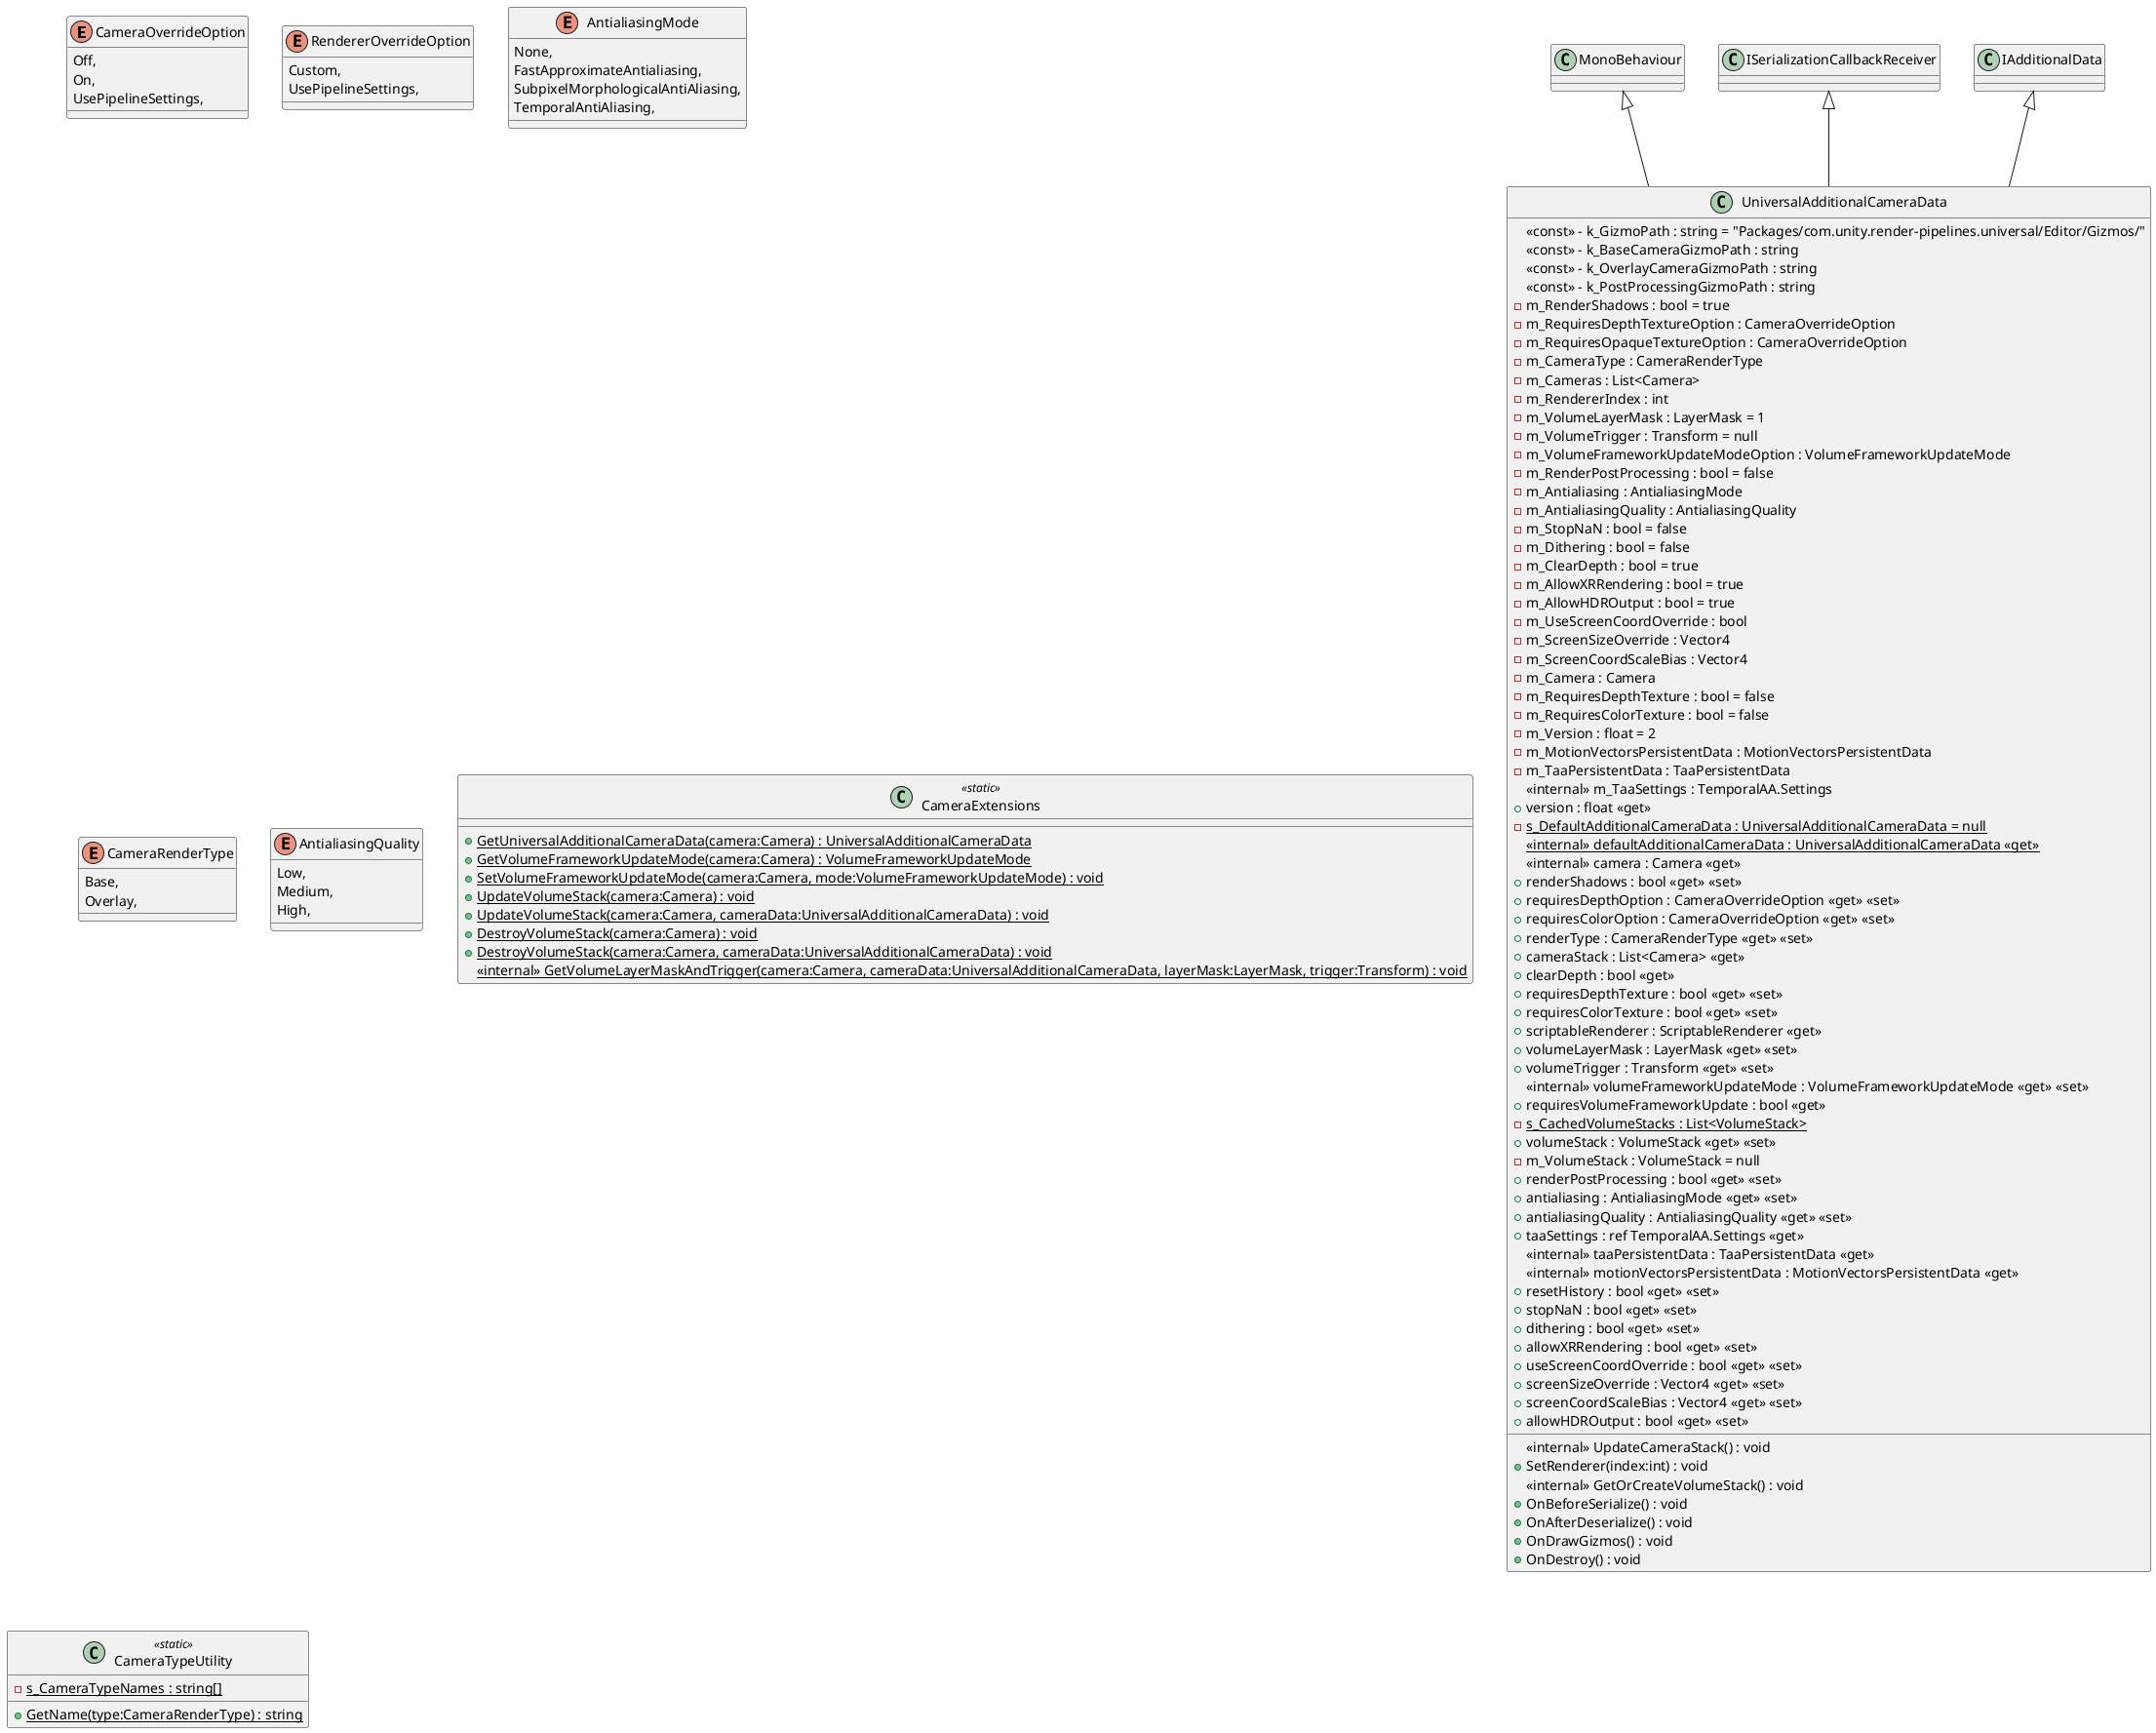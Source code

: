 @startuml
enum CameraOverrideOption {
    Off,
    On,
    UsePipelineSettings,
}
enum RendererOverrideOption {
    Custom,
    UsePipelineSettings,
}
enum AntialiasingMode {
    None,
    FastApproximateAntialiasing,
    SubpixelMorphologicalAntiAliasing,
    TemporalAntiAliasing,
}
enum CameraRenderType {
    Base,
    Overlay,
}
enum AntialiasingQuality {
    Low,
    Medium,
    High,
}
class CameraExtensions <<static>> {
    + {static} GetUniversalAdditionalCameraData(camera:Camera) : UniversalAdditionalCameraData
    + {static} GetVolumeFrameworkUpdateMode(camera:Camera) : VolumeFrameworkUpdateMode
    + {static} SetVolumeFrameworkUpdateMode(camera:Camera, mode:VolumeFrameworkUpdateMode) : void
    + {static} UpdateVolumeStack(camera:Camera) : void
    + {static} UpdateVolumeStack(camera:Camera, cameraData:UniversalAdditionalCameraData) : void
    + {static} DestroyVolumeStack(camera:Camera) : void
    + {static} DestroyVolumeStack(camera:Camera, cameraData:UniversalAdditionalCameraData) : void
    <<internal>> {static} GetVolumeLayerMaskAndTrigger(camera:Camera, cameraData:UniversalAdditionalCameraData, layerMask:LayerMask, trigger:Transform) : void
}
class CameraTypeUtility <<static>> {
    {static} - s_CameraTypeNames : string[]
    + {static} GetName(type:CameraRenderType) : string
}
class UniversalAdditionalCameraData {
    <<const>> - k_GizmoPath : string = "Packages/com.unity.render-pipelines.universal/Editor/Gizmos/"
    <<const>> - k_BaseCameraGizmoPath : string
    <<const>> - k_OverlayCameraGizmoPath : string
    <<const>> - k_PostProcessingGizmoPath : string
    - m_RenderShadows : bool = true
    - m_RequiresDepthTextureOption : CameraOverrideOption
    - m_RequiresOpaqueTextureOption : CameraOverrideOption
    - m_CameraType : CameraRenderType
    - m_Cameras : List<Camera>
    - m_RendererIndex : int
    - m_VolumeLayerMask : LayerMask = 1
    - m_VolumeTrigger : Transform = null
    - m_VolumeFrameworkUpdateModeOption : VolumeFrameworkUpdateMode
    - m_RenderPostProcessing : bool = false
    - m_Antialiasing : AntialiasingMode
    - m_AntialiasingQuality : AntialiasingQuality
    - m_StopNaN : bool = false
    - m_Dithering : bool = false
    - m_ClearDepth : bool = true
    - m_AllowXRRendering : bool = true
    - m_AllowHDROutput : bool = true
    - m_UseScreenCoordOverride : bool
    - m_ScreenSizeOverride : Vector4
    - m_ScreenCoordScaleBias : Vector4
    - m_Camera : Camera
    - m_RequiresDepthTexture : bool = false
    - m_RequiresColorTexture : bool = false
    - m_Version : float = 2
    - m_MotionVectorsPersistentData : MotionVectorsPersistentData
    - m_TaaPersistentData : TaaPersistentData
    <<internal>> m_TaaSettings : TemporalAA.Settings
    + version : float <<get>>
    {static} - s_DefaultAdditionalCameraData : UniversalAdditionalCameraData = null
    <<internal>> {static} defaultAdditionalCameraData : UniversalAdditionalCameraData <<get>>
    <<internal>> camera : Camera <<get>>
    + renderShadows : bool <<get>> <<set>>
    + requiresDepthOption : CameraOverrideOption <<get>> <<set>>
    + requiresColorOption : CameraOverrideOption <<get>> <<set>>
    + renderType : CameraRenderType <<get>> <<set>>
    + cameraStack : List<Camera> <<get>>
    <<internal>> UpdateCameraStack() : void
    + clearDepth : bool <<get>>
    + requiresDepthTexture : bool <<get>> <<set>>
    + requiresColorTexture : bool <<get>> <<set>>
    + scriptableRenderer : ScriptableRenderer <<get>>
    + SetRenderer(index:int) : void
    + volumeLayerMask : LayerMask <<get>> <<set>>
    + volumeTrigger : Transform <<get>> <<set>>
    <<internal>> volumeFrameworkUpdateMode : VolumeFrameworkUpdateMode <<get>> <<set>>
    + requiresVolumeFrameworkUpdate : bool <<get>>
    - {static} s_CachedVolumeStacks : List<VolumeStack>
    + volumeStack : VolumeStack <<get>> <<set>>
    - m_VolumeStack : VolumeStack = null
    <<internal>> GetOrCreateVolumeStack() : void
    + renderPostProcessing : bool <<get>> <<set>>
    + antialiasing : AntialiasingMode <<get>> <<set>>
    + antialiasingQuality : AntialiasingQuality <<get>> <<set>>
    + taaSettings : ref TemporalAA.Settings <<get>>
    <<internal>> taaPersistentData : TaaPersistentData <<get>>
    <<internal>> motionVectorsPersistentData : MotionVectorsPersistentData <<get>>
    + resetHistory : bool <<get>> <<set>>
    + stopNaN : bool <<get>> <<set>>
    + dithering : bool <<get>> <<set>>
    + allowXRRendering : bool <<get>> <<set>>
    + useScreenCoordOverride : bool <<get>> <<set>>
    + screenSizeOverride : Vector4 <<get>> <<set>>
    + screenCoordScaleBias : Vector4 <<get>> <<set>>
    + allowHDROutput : bool <<get>> <<set>>
    + OnBeforeSerialize() : void
    + OnAfterDeserialize() : void
    + OnDrawGizmos() : void
    + OnDestroy() : void
}
MonoBehaviour <|-- UniversalAdditionalCameraData
ISerializationCallbackReceiver <|-- UniversalAdditionalCameraData
IAdditionalData <|-- UniversalAdditionalCameraData
@enduml
